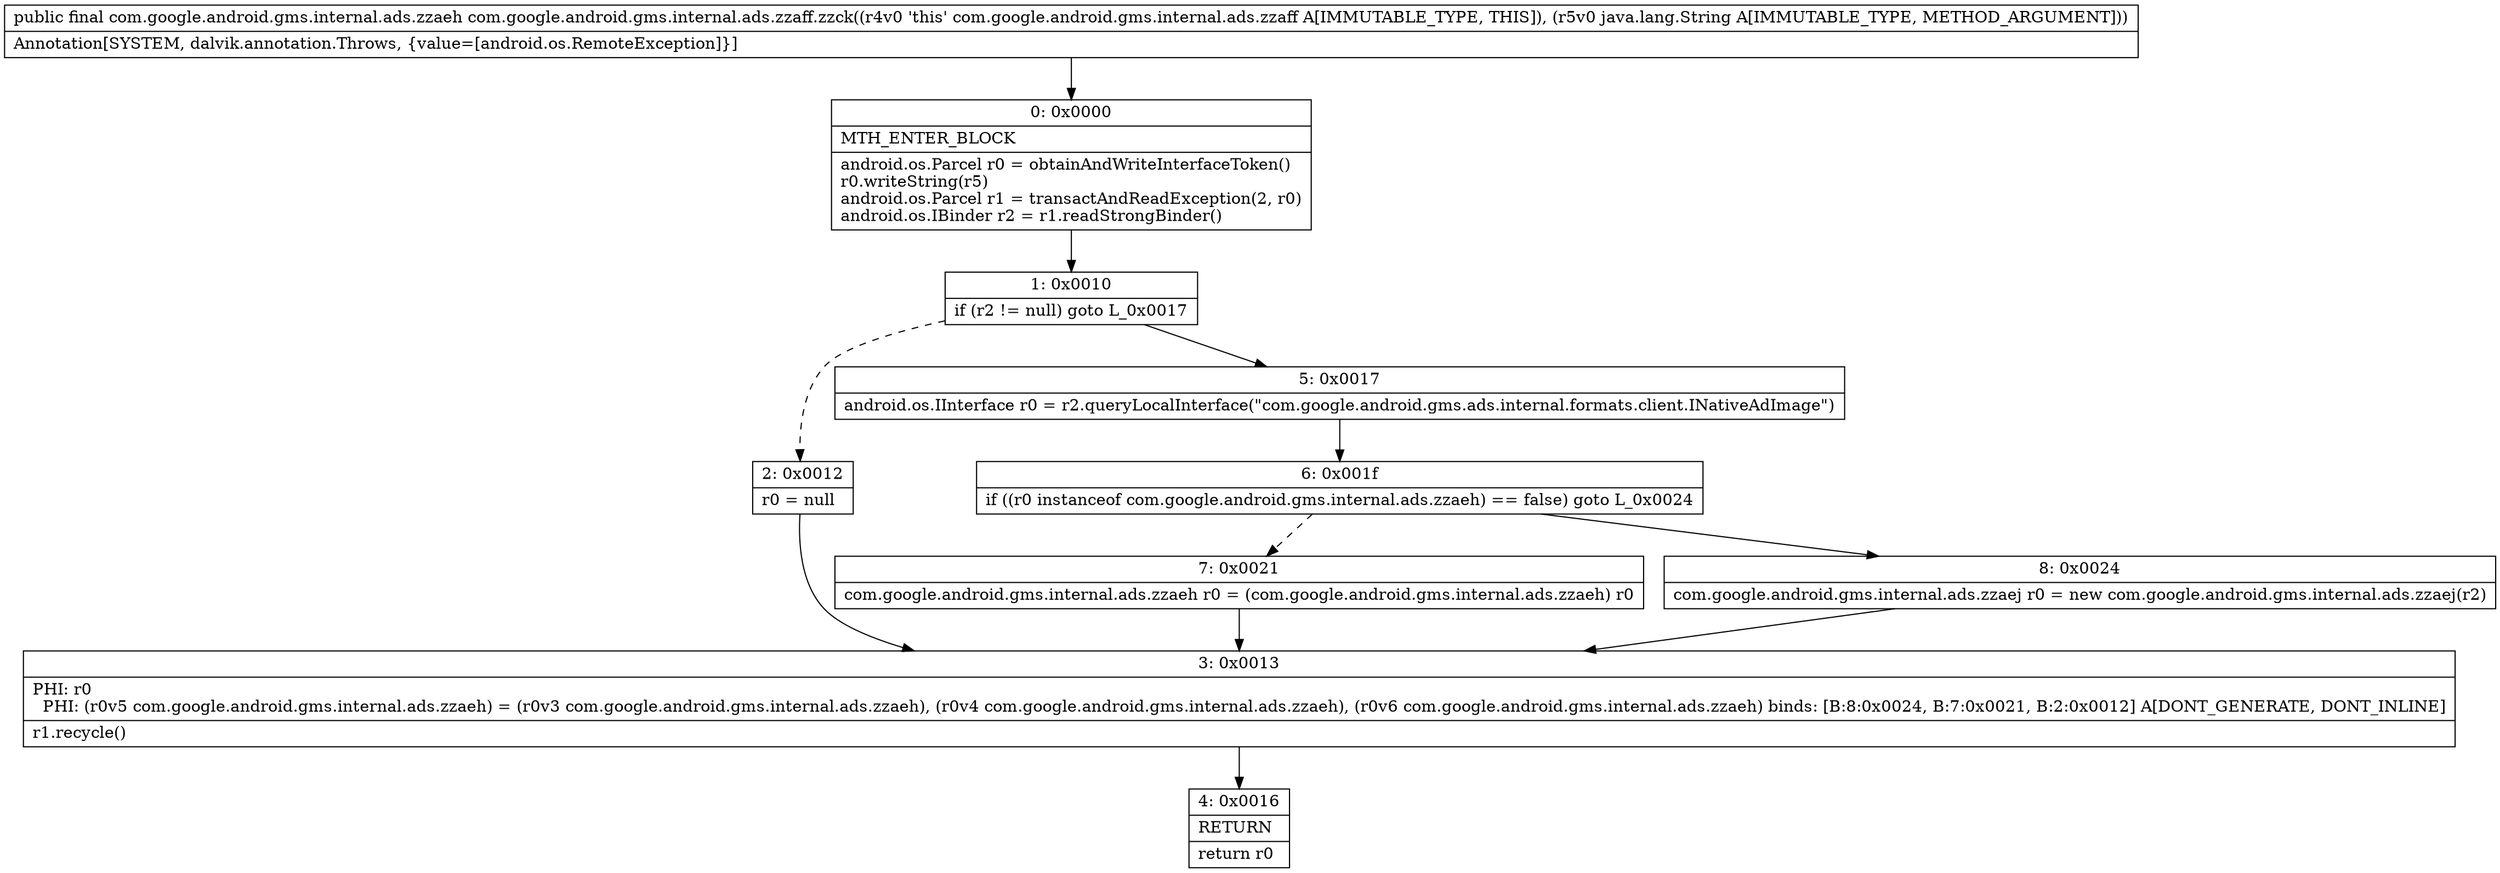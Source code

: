 digraph "CFG forcom.google.android.gms.internal.ads.zzaff.zzck(Ljava\/lang\/String;)Lcom\/google\/android\/gms\/internal\/ads\/zzaeh;" {
Node_0 [shape=record,label="{0\:\ 0x0000|MTH_ENTER_BLOCK\l|android.os.Parcel r0 = obtainAndWriteInterfaceToken()\lr0.writeString(r5)\landroid.os.Parcel r1 = transactAndReadException(2, r0)\landroid.os.IBinder r2 = r1.readStrongBinder()\l}"];
Node_1 [shape=record,label="{1\:\ 0x0010|if (r2 != null) goto L_0x0017\l}"];
Node_2 [shape=record,label="{2\:\ 0x0012|r0 = null\l}"];
Node_3 [shape=record,label="{3\:\ 0x0013|PHI: r0 \l  PHI: (r0v5 com.google.android.gms.internal.ads.zzaeh) = (r0v3 com.google.android.gms.internal.ads.zzaeh), (r0v4 com.google.android.gms.internal.ads.zzaeh), (r0v6 com.google.android.gms.internal.ads.zzaeh) binds: [B:8:0x0024, B:7:0x0021, B:2:0x0012] A[DONT_GENERATE, DONT_INLINE]\l|r1.recycle()\l}"];
Node_4 [shape=record,label="{4\:\ 0x0016|RETURN\l|return r0\l}"];
Node_5 [shape=record,label="{5\:\ 0x0017|android.os.IInterface r0 = r2.queryLocalInterface(\"com.google.android.gms.ads.internal.formats.client.INativeAdImage\")\l}"];
Node_6 [shape=record,label="{6\:\ 0x001f|if ((r0 instanceof com.google.android.gms.internal.ads.zzaeh) == false) goto L_0x0024\l}"];
Node_7 [shape=record,label="{7\:\ 0x0021|com.google.android.gms.internal.ads.zzaeh r0 = (com.google.android.gms.internal.ads.zzaeh) r0\l}"];
Node_8 [shape=record,label="{8\:\ 0x0024|com.google.android.gms.internal.ads.zzaej r0 = new com.google.android.gms.internal.ads.zzaej(r2)\l}"];
MethodNode[shape=record,label="{public final com.google.android.gms.internal.ads.zzaeh com.google.android.gms.internal.ads.zzaff.zzck((r4v0 'this' com.google.android.gms.internal.ads.zzaff A[IMMUTABLE_TYPE, THIS]), (r5v0 java.lang.String A[IMMUTABLE_TYPE, METHOD_ARGUMENT]))  | Annotation[SYSTEM, dalvik.annotation.Throws, \{value=[android.os.RemoteException]\}]\l}"];
MethodNode -> Node_0;
Node_0 -> Node_1;
Node_1 -> Node_2[style=dashed];
Node_1 -> Node_5;
Node_2 -> Node_3;
Node_3 -> Node_4;
Node_5 -> Node_6;
Node_6 -> Node_7[style=dashed];
Node_6 -> Node_8;
Node_7 -> Node_3;
Node_8 -> Node_3;
}

